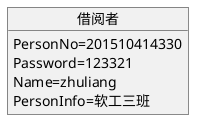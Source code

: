 @startuml
object 借阅者{
    PersonNo=201510414330
    Password=123321
    Name=zhuliang
    PersonInfo=软工三班
}
@enduml